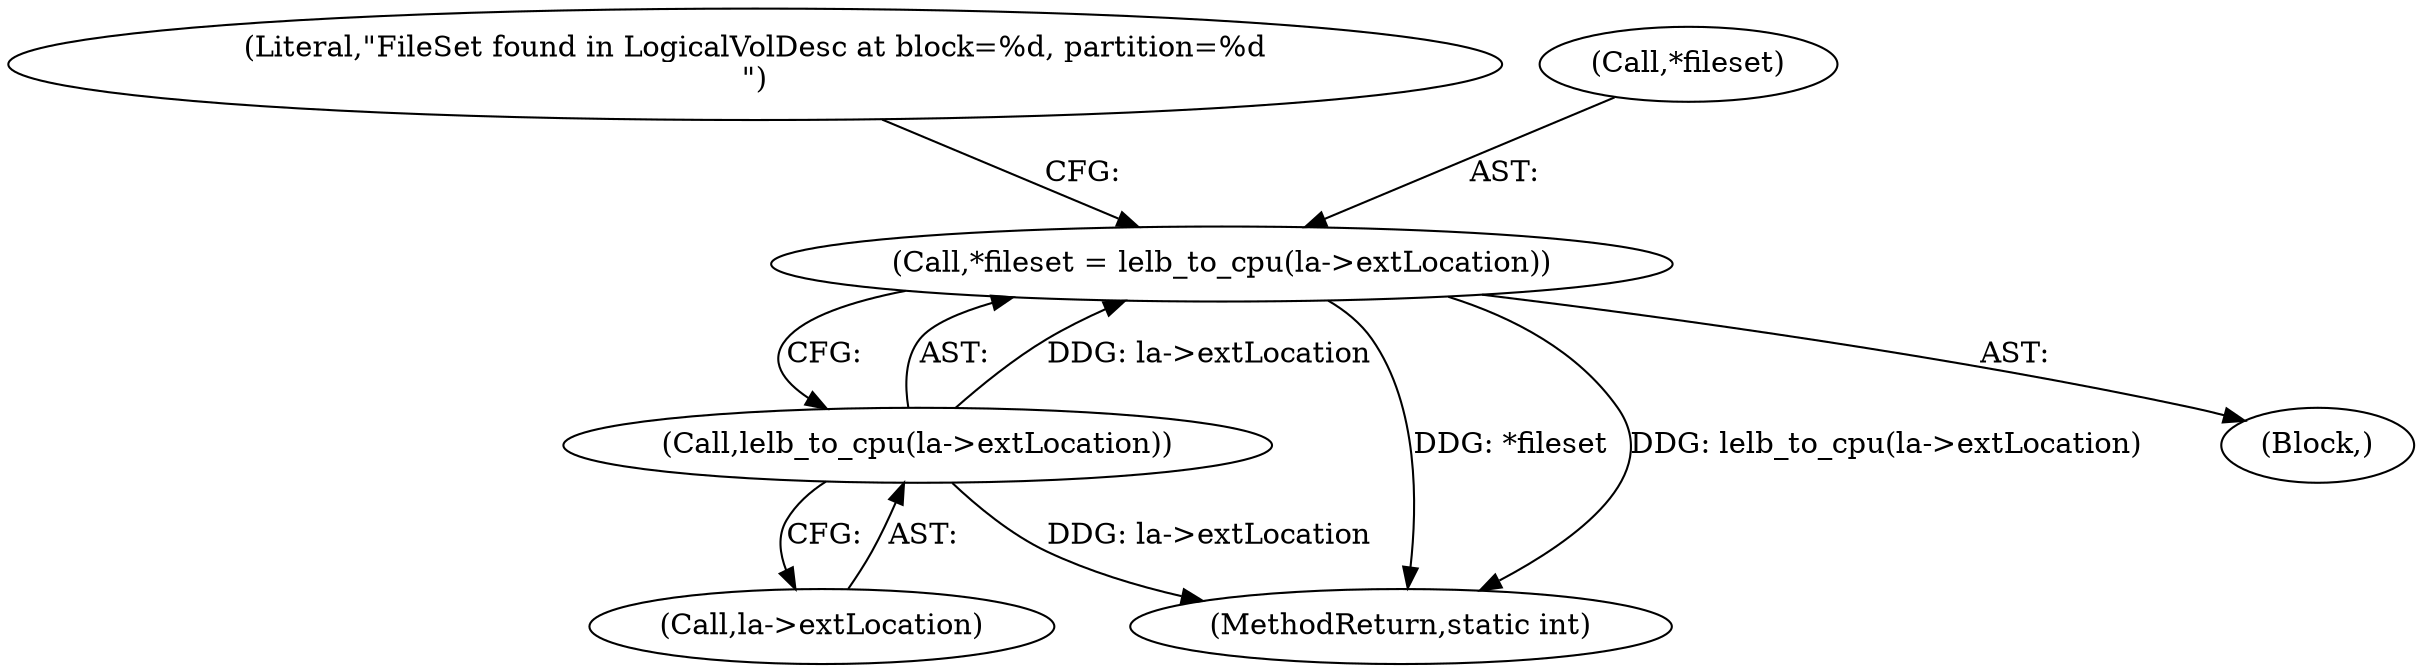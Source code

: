 digraph "0_linux_adee11b2085bee90bd8f4f52123ffb07882d6256@pointer" {
"1000659" [label="(Call,*fileset = lelb_to_cpu(la->extLocation))"];
"1000662" [label="(Call,lelb_to_cpu(la->extLocation))"];
"1000667" [label="(Literal,\"FileSet found in LogicalVolDesc at block=%d, partition=%d\n\")"];
"1000662" [label="(Call,lelb_to_cpu(la->extLocation))"];
"1000663" [label="(Call,la->extLocation)"];
"1000691" [label="(MethodReturn,static int)"];
"1000660" [label="(Call,*fileset)"];
"1000659" [label="(Call,*fileset = lelb_to_cpu(la->extLocation))"];
"1000647" [label="(Block,)"];
"1000659" -> "1000647"  [label="AST: "];
"1000659" -> "1000662"  [label="CFG: "];
"1000660" -> "1000659"  [label="AST: "];
"1000662" -> "1000659"  [label="AST: "];
"1000667" -> "1000659"  [label="CFG: "];
"1000659" -> "1000691"  [label="DDG: *fileset"];
"1000659" -> "1000691"  [label="DDG: lelb_to_cpu(la->extLocation)"];
"1000662" -> "1000659"  [label="DDG: la->extLocation"];
"1000662" -> "1000663"  [label="CFG: "];
"1000663" -> "1000662"  [label="AST: "];
"1000662" -> "1000691"  [label="DDG: la->extLocation"];
}
